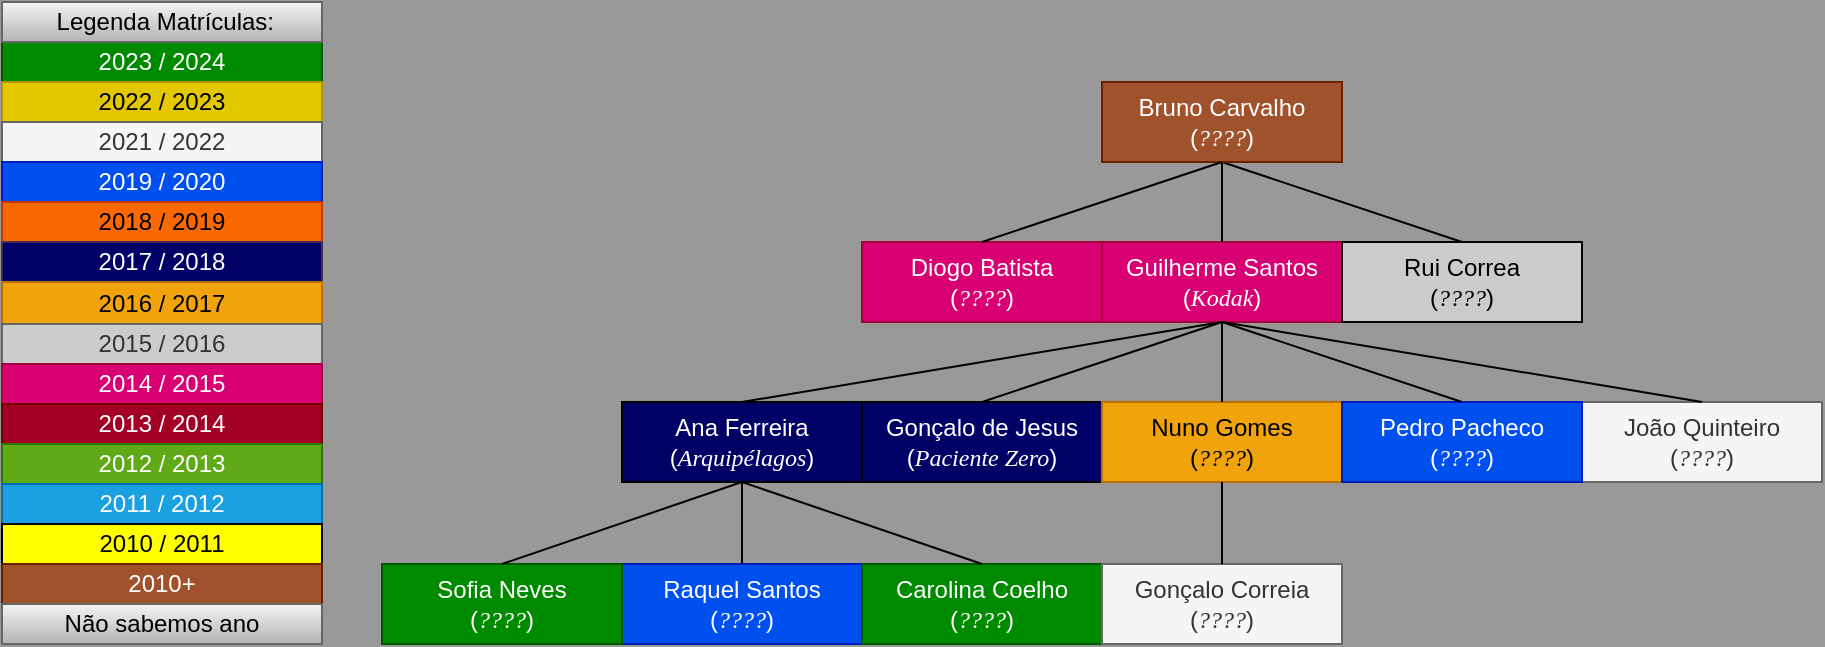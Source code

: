 <mxfile>
    <diagram id="67NUu4XReKvS5BXkfgcI" name="Página-1">
        <mxGraphModel dx="3130" dy="3100" grid="1" gridSize="10" guides="1" tooltips="1" connect="1" arrows="1" fold="1" page="1" pageScale="1" pageWidth="1169" pageHeight="827" background="#999999" math="0" shadow="0">
            <root>
                <mxCell id="0"/>
                <mxCell id="1" parent="0"/>
                <mxCell id="2" value="2023 / 2024" style="rounded=0;whiteSpace=wrap;html=1;fillColor=#008a00;fontColor=#ffffff;strokeColor=#005700;" parent="1" vertex="1">
                    <mxGeometry x="-2320" y="-2420" width="160" height="20" as="geometry"/>
                </mxCell>
                <mxCell id="3" value="2022 / 2023" style="rounded=0;whiteSpace=wrap;html=1;fillColor=#e3c800;fontColor=#000000;strokeColor=#B09500;" parent="1" vertex="1">
                    <mxGeometry x="-2320" y="-2400" width="160" height="20" as="geometry"/>
                </mxCell>
                <mxCell id="4" value="2021 / 2022" style="rounded=0;whiteSpace=wrap;html=1;fillColor=#f5f5f5;fontColor=#333333;strokeColor=#666666;" parent="1" vertex="1">
                    <mxGeometry x="-2320" y="-2380" width="160" height="20" as="geometry"/>
                </mxCell>
                <mxCell id="5" value="2019 / 2020" style="rounded=0;whiteSpace=wrap;html=1;fillColor=#0050ef;fontColor=#ffffff;strokeColor=#001DBC;" parent="1" vertex="1">
                    <mxGeometry x="-2320" y="-2360" width="160" height="20" as="geometry"/>
                </mxCell>
                <mxCell id="6" value="2018 / 2019" style="rounded=0;whiteSpace=wrap;html=1;fillColor=#fa6800;fontColor=#000000;strokeColor=#C73500;" parent="1" vertex="1">
                    <mxGeometry x="-2320" y="-2340" width="160" height="20" as="geometry"/>
                </mxCell>
                <mxCell id="7" value="&amp;nbsp;Legenda Matrículas:" style="rounded=0;whiteSpace=wrap;html=1;fillColor=#f5f5f5;gradientColor=#b3b3b3;strokeColor=#666666;" parent="1" vertex="1">
                    <mxGeometry x="-2320" y="-2440" width="160" height="20" as="geometry"/>
                </mxCell>
                <mxCell id="8" value="2017 / 2018" style="rounded=0;whiteSpace=wrap;html=1;fillColor=#000066;fontColor=#ffffff;strokeColor=#432D57;" parent="1" vertex="1">
                    <mxGeometry x="-2320" y="-2320" width="160" height="20" as="geometry"/>
                </mxCell>
                <mxCell id="9" value="2016 / 2017" style="rounded=0;whiteSpace=wrap;html=1;fillColor=#f0a30a;fontColor=#000000;strokeColor=#BD7000;" parent="1" vertex="1">
                    <mxGeometry x="-2320" y="-2300" width="160" height="21" as="geometry"/>
                </mxCell>
                <mxCell id="10" value="2015 / 2016" style="rounded=0;whiteSpace=wrap;html=1;fillColor=#CCCCCC;strokeColor=#666666;fontColor=#333333;" parent="1" vertex="1">
                    <mxGeometry x="-2320" y="-2279" width="160" height="20" as="geometry"/>
                </mxCell>
                <mxCell id="11" value="2014 / 2015" style="rounded=0;whiteSpace=wrap;html=1;fillColor=#d80073;fontColor=#ffffff;strokeColor=#A50040;" parent="1" vertex="1">
                    <mxGeometry x="-2320" y="-2259" width="160" height="20" as="geometry"/>
                </mxCell>
                <mxCell id="12" value="2013 / 2014" style="rounded=0;whiteSpace=wrap;html=1;fillColor=#a20025;fontColor=#ffffff;strokeColor=#6F0000;" parent="1" vertex="1">
                    <mxGeometry x="-2320" y="-2239" width="160" height="20" as="geometry"/>
                </mxCell>
                <mxCell id="13" value="2012&lt;span style=&quot;background-color: initial;&quot;&gt;&amp;nbsp;/ 2013&lt;/span&gt;" style="rounded=0;whiteSpace=wrap;html=1;fillColor=#60a917;fontColor=#ffffff;strokeColor=#2D7600;" parent="1" vertex="1">
                    <mxGeometry x="-2320" y="-2219" width="160" height="20" as="geometry"/>
                </mxCell>
                <mxCell id="14" value="2011&lt;span style=&quot;background-color: initial;&quot;&gt;&amp;nbsp;/ 2012&lt;/span&gt;" style="rounded=0;whiteSpace=wrap;html=1;fillColor=#1ba1e2;fontColor=#ffffff;strokeColor=#006EAF;" parent="1" vertex="1">
                    <mxGeometry x="-2320" y="-2199" width="160" height="20" as="geometry"/>
                </mxCell>
                <mxCell id="15" value="2010&lt;span style=&quot;background-color: initial;&quot;&gt;&amp;nbsp;/ 2011&lt;/span&gt;" style="rounded=0;whiteSpace=wrap;html=1;fillColor=#FFFF00;fontColor=#000000;" parent="1" vertex="1">
                    <mxGeometry x="-2320" y="-2179" width="160" height="20" as="geometry"/>
                </mxCell>
                <mxCell id="16" value="2010+" style="rounded=0;whiteSpace=wrap;html=1;fillColor=#a0522d;strokeColor=#6D1F00;fontColor=#ffffff;" parent="1" vertex="1">
                    <mxGeometry x="-2320" y="-2159" width="160" height="20" as="geometry"/>
                </mxCell>
                <mxCell id="17" value="Não sabemos ano" style="rounded=0;whiteSpace=wrap;html=1;fillColor=#f5f5f5;gradientColor=#b3b3b3;strokeColor=#666666;" parent="1" vertex="1">
                    <mxGeometry x="-2320" y="-2139" width="160" height="20" as="geometry"/>
                </mxCell>
                <mxCell id="18" value="&lt;div&gt;Guilherme Santos&lt;/div&gt;&lt;div&gt;&lt;span style=&quot;background-color: initial;&quot;&gt;(&lt;font face=&quot;Times New Roman&quot;&gt;&lt;i&gt;Kodak&lt;/i&gt;&lt;/font&gt;&lt;/span&gt;&lt;span style=&quot;background-color: initial;&quot;&gt;)&lt;/span&gt;&lt;/div&gt;" style="rounded=0;whiteSpace=wrap;html=1;fillColor=#d80073;fontColor=#ffffff;strokeColor=#A50040;" parent="1" vertex="1">
                    <mxGeometry x="-1770" y="-2320" width="120" height="40" as="geometry"/>
                </mxCell>
                <mxCell id="19" value="&lt;div&gt;&lt;span style=&quot;background-color: initial;&quot;&gt;Ana Ferreira&lt;/span&gt;&lt;/div&gt;&lt;div&gt;&lt;span style=&quot;background-color: initial;&quot;&gt;(&lt;font face=&quot;Times New Roman&quot;&gt;&lt;i&gt;Arquipélagos&lt;/i&gt;&lt;/font&gt;&lt;/span&gt;&lt;span style=&quot;background-color: initial;&quot;&gt;)&lt;/span&gt;&lt;/div&gt;" style="rounded=0;whiteSpace=wrap;html=1;fillColor=#000066;fontColor=#FFFFFF;" parent="1" vertex="1">
                    <mxGeometry x="-2010" y="-2240" width="120" height="40" as="geometry"/>
                </mxCell>
                <mxCell id="20" value="&lt;div&gt;&lt;span style=&quot;background-color: initial;&quot;&gt;Raquel Santos&lt;/span&gt;&lt;/div&gt;&lt;div&gt;&lt;span style=&quot;background-color: initial;&quot;&gt;(&lt;/span&gt;&lt;i style=&quot;background-color: initial;&quot;&gt;&lt;font face=&quot;Times New Roman&quot;&gt;????&lt;/font&gt;&lt;/i&gt;&lt;span style=&quot;background-color: initial;&quot;&gt;)&lt;/span&gt;&lt;/div&gt;" style="rounded=0;whiteSpace=wrap;html=1;fillColor=#0050ef;fontColor=#ffffff;strokeColor=#001DBC;" parent="1" vertex="1">
                    <mxGeometry x="-2010" y="-2159" width="120" height="40" as="geometry"/>
                </mxCell>
                <mxCell id="21" value="&lt;div&gt;&lt;span style=&quot;background-color: initial;&quot;&gt;Carolina Coelho&lt;/span&gt;&lt;/div&gt;&lt;div&gt;&lt;span style=&quot;background-color: initial;&quot;&gt;(&lt;/span&gt;&lt;i style=&quot;background-color: initial;&quot;&gt;&lt;font face=&quot;Times New Roman&quot;&gt;????&lt;/font&gt;&lt;/i&gt;&lt;span style=&quot;background-color: initial;&quot;&gt;)&lt;/span&gt;&lt;/div&gt;" style="rounded=0;whiteSpace=wrap;html=1;fillColor=#008a00;fontColor=#ffffff;strokeColor=#005700;" parent="1" vertex="1">
                    <mxGeometry x="-1890" y="-2159" width="120" height="40" as="geometry"/>
                </mxCell>
                <mxCell id="22" value="&lt;div&gt;&lt;span style=&quot;background-color: initial;&quot;&gt;Gonçalo de Jesus&lt;/span&gt;&lt;/div&gt;&lt;div&gt;&lt;span style=&quot;background-color: initial;&quot;&gt;(&lt;font face=&quot;Times New Roman&quot;&gt;&lt;i&gt;Paciente Zero&lt;/i&gt;&lt;/font&gt;&lt;/span&gt;&lt;span style=&quot;background-color: initial;&quot;&gt;)&lt;/span&gt;&lt;/div&gt;" style="rounded=0;whiteSpace=wrap;html=1;fillColor=#000066;fontColor=#FFFFFF;" parent="1" vertex="1">
                    <mxGeometry x="-1890" y="-2240" width="120" height="40" as="geometry"/>
                </mxCell>
                <mxCell id="23" value="&lt;div&gt;&lt;span style=&quot;background-color: initial;&quot;&gt;Nuno Gomes&lt;/span&gt;&lt;/div&gt;&lt;div&gt;&lt;span style=&quot;background-color: initial;&quot;&gt;(&lt;/span&gt;&lt;i style=&quot;background-color: initial;&quot;&gt;&lt;font face=&quot;Times New Roman&quot;&gt;????&lt;/font&gt;&lt;/i&gt;&lt;span style=&quot;background-color: initial;&quot;&gt;)&lt;/span&gt;&lt;/div&gt;" style="rounded=0;whiteSpace=wrap;html=1;fillColor=#f0a30a;fontColor=#000000;strokeColor=#BD7000;" parent="1" vertex="1">
                    <mxGeometry x="-1770" y="-2240" width="120" height="40" as="geometry"/>
                </mxCell>
                <mxCell id="24" value="&lt;div&gt;&lt;span style=&quot;background-color: initial;&quot;&gt;Rui Correa&lt;/span&gt;&lt;/div&gt;&lt;div&gt;&lt;span style=&quot;background-color: initial;&quot;&gt;(&lt;/span&gt;&lt;i style=&quot;background-color: initial;&quot;&gt;&lt;font face=&quot;Times New Roman&quot;&gt;????&lt;/font&gt;&lt;/i&gt;&lt;span style=&quot;background-color: initial;&quot;&gt;)&lt;/span&gt;&lt;/div&gt;" style="rounded=0;whiteSpace=wrap;html=1;fillColor=#CCCCCC;fontColor=#000000;" parent="1" vertex="1">
                    <mxGeometry x="-1650" y="-2320" width="120" height="40" as="geometry"/>
                </mxCell>
                <mxCell id="25" value="" style="endArrow=none;html=1;fontColor=#FFFFFF;exitX=0.5;exitY=0;exitDx=0;exitDy=0;entryX=0.5;entryY=1;entryDx=0;entryDy=0;" parent="1" source="20" target="19" edge="1">
                    <mxGeometry width="50" height="50" relative="1" as="geometry">
                        <mxPoint x="-1800" y="-2040" as="sourcePoint"/>
                        <mxPoint x="-1750" y="-2090" as="targetPoint"/>
                        <Array as="points">
                            <mxPoint x="-1950" y="-2180"/>
                        </Array>
                    </mxGeometry>
                </mxCell>
                <mxCell id="26" value="" style="endArrow=none;html=1;fontColor=#FFFFFF;exitX=0.5;exitY=0;exitDx=0;exitDy=0;entryX=0.5;entryY=1;entryDx=0;entryDy=0;" parent="1" source="21" target="19" edge="1">
                    <mxGeometry width="50" height="50" relative="1" as="geometry">
                        <mxPoint x="-1880" y="-2149" as="sourcePoint"/>
                        <mxPoint x="-1820" y="-2190" as="targetPoint"/>
                    </mxGeometry>
                </mxCell>
                <mxCell id="27" value="" style="endArrow=none;html=1;fontColor=#FFFFFF;exitX=0.5;exitY=0;exitDx=0;exitDy=0;entryX=0.5;entryY=1;entryDx=0;entryDy=0;" parent="1" source="19" target="18" edge="1">
                    <mxGeometry width="50" height="50" relative="1" as="geometry">
                        <mxPoint x="-1760" y="-2149" as="sourcePoint"/>
                        <mxPoint x="-1820" y="-2190" as="targetPoint"/>
                    </mxGeometry>
                </mxCell>
                <mxCell id="28" value="" style="endArrow=none;html=1;fontColor=#FFFFFF;exitX=0.5;exitY=0;exitDx=0;exitDy=0;entryX=0.5;entryY=1;entryDx=0;entryDy=0;" parent="1" source="23" target="18" edge="1">
                    <mxGeometry width="50" height="50" relative="1" as="geometry">
                        <mxPoint x="-1820" y="-2230" as="sourcePoint"/>
                        <mxPoint x="-1760" y="-2270" as="targetPoint"/>
                    </mxGeometry>
                </mxCell>
                <mxCell id="29" value="" style="endArrow=none;html=1;fontColor=#FFFFFF;exitX=0.5;exitY=0;exitDx=0;exitDy=0;entryX=0.5;entryY=1;entryDx=0;entryDy=0;" parent="1" source="24" target="39" edge="1">
                    <mxGeometry width="50" height="50" relative="1" as="geometry">
                        <mxPoint x="-1700" y="-2230" as="sourcePoint"/>
                        <mxPoint x="-1760" y="-2270" as="targetPoint"/>
                    </mxGeometry>
                </mxCell>
                <mxCell id="30" value="" style="endArrow=none;html=1;fontColor=#FFFFFF;exitX=0.5;exitY=1;exitDx=0;exitDy=0;entryX=0.5;entryY=0;entryDx=0;entryDy=0;" parent="1" source="18" target="22" edge="1">
                    <mxGeometry width="50" height="50" relative="1" as="geometry">
                        <mxPoint x="-1580" y="-2230" as="sourcePoint"/>
                        <mxPoint x="-1760" y="-2270" as="targetPoint"/>
                    </mxGeometry>
                </mxCell>
                <mxCell id="31" value="&lt;div&gt;Gonçalo Correia&lt;/div&gt;&lt;div&gt;&lt;span style=&quot;background-color: initial;&quot;&gt;(&lt;/span&gt;&lt;i style=&quot;background-color: initial;&quot;&gt;&lt;font face=&quot;Times New Roman&quot;&gt;????&lt;/font&gt;&lt;/i&gt;&lt;span style=&quot;background-color: initial;&quot;&gt;)&lt;/span&gt;&lt;/div&gt;" style="rounded=0;whiteSpace=wrap;html=1;fillColor=#f5f5f5;fontColor=#333333;strokeColor=#666666;" parent="1" vertex="1">
                    <mxGeometry x="-1770" y="-2159" width="120" height="40" as="geometry"/>
                </mxCell>
                <mxCell id="32" value="" style="endArrow=none;html=1;fontColor=#FFFFFF;exitX=0.5;exitY=0;exitDx=0;exitDy=0;entryX=0.5;entryY=1;entryDx=0;entryDy=0;" parent="1" source="31" target="23" edge="1">
                    <mxGeometry width="50" height="50" relative="1" as="geometry">
                        <mxPoint x="-1700" y="-2230" as="sourcePoint"/>
                        <mxPoint x="-1760" y="-2270" as="targetPoint"/>
                    </mxGeometry>
                </mxCell>
                <mxCell id="33" value="&lt;div&gt;&lt;span style=&quot;background-color: initial;&quot;&gt;João Quinteiro&lt;/span&gt;&lt;/div&gt;&lt;div&gt;&lt;span style=&quot;background-color: initial;&quot;&gt;(&lt;/span&gt;&lt;i style=&quot;background-color: initial;&quot;&gt;&lt;font face=&quot;Times New Roman&quot;&gt;????&lt;/font&gt;&lt;/i&gt;&lt;span style=&quot;background-color: initial;&quot;&gt;)&lt;/span&gt;&lt;/div&gt;" style="rounded=0;whiteSpace=wrap;html=1;fillColor=#f5f5f5;fontColor=#333333;strokeColor=#666666;" parent="1" vertex="1">
                    <mxGeometry x="-1530" y="-2240" width="120" height="40" as="geometry"/>
                </mxCell>
                <mxCell id="34" value="" style="endArrow=none;html=1;fontColor=#FFFFFF;exitX=0.5;exitY=0;exitDx=0;exitDy=0;entryX=0.5;entryY=1;entryDx=0;entryDy=0;" parent="1" source="33" target="18" edge="1">
                    <mxGeometry width="50" height="50" relative="1" as="geometry">
                        <mxPoint x="-1580" y="-2230" as="sourcePoint"/>
                        <mxPoint x="-1640" y="-2300" as="targetPoint"/>
                    </mxGeometry>
                </mxCell>
                <mxCell id="37" value="" style="endArrow=none;html=1;fontColor=#FFFFFF;exitX=0.5;exitY=1;exitDx=0;exitDy=0;entryX=0.5;entryY=0;entryDx=0;entryDy=0;" parent="1" source="39" target="18" edge="1">
                    <mxGeometry width="50" height="50" relative="1" as="geometry">
                        <mxPoint x="-1650" y="-2360" as="sourcePoint"/>
                        <mxPoint x="-1700" y="-2270" as="targetPoint"/>
                    </mxGeometry>
                </mxCell>
                <mxCell id="39" value="&lt;div&gt;&lt;span style=&quot;background-color: initial;&quot;&gt;Bruno Carvalho&lt;/span&gt;&lt;/div&gt;&lt;div&gt;&lt;span style=&quot;background-color: initial;&quot;&gt;(&lt;/span&gt;&lt;i style=&quot;background-color: initial;&quot;&gt;&lt;font face=&quot;Times New Roman&quot;&gt;????&lt;/font&gt;&lt;/i&gt;&lt;span style=&quot;background-color: initial;&quot;&gt;)&lt;/span&gt;&lt;/div&gt;" style="rounded=0;whiteSpace=wrap;html=1;fillColor=#a0522d;fontColor=#ffffff;strokeColor=#6D1F00;" parent="1" vertex="1">
                    <mxGeometry x="-1770" y="-2400" width="120" height="40" as="geometry"/>
                </mxCell>
                <mxCell id="41" value="&lt;div&gt;Diogo Batista&lt;/div&gt;&lt;div&gt;&lt;span style=&quot;background-color: initial;&quot;&gt;(&lt;/span&gt;&lt;i style=&quot;background-color: initial;&quot;&gt;&lt;font face=&quot;Times New Roman&quot;&gt;????&lt;/font&gt;&lt;/i&gt;&lt;span style=&quot;background-color: initial;&quot;&gt;)&lt;/span&gt;&lt;/div&gt;" style="rounded=0;whiteSpace=wrap;html=1;fillColor=#d80073;fontColor=#ffffff;strokeColor=#A50040;" parent="1" vertex="1">
                    <mxGeometry x="-1890" y="-2320" width="120" height="40" as="geometry"/>
                </mxCell>
                <mxCell id="42" value="" style="endArrow=none;html=1;fontColor=#FFFFFF;exitX=0.5;exitY=1;exitDx=0;exitDy=0;entryX=0.5;entryY=0;entryDx=0;entryDy=0;" parent="1" source="39" target="41" edge="1">
                    <mxGeometry width="50" height="50" relative="1" as="geometry">
                        <mxPoint x="-1700" y="-2350" as="sourcePoint"/>
                        <mxPoint x="-1700" y="-2310" as="targetPoint"/>
                    </mxGeometry>
                </mxCell>
                <mxCell id="44" value="&lt;div&gt;Pedro Pacheco&lt;/div&gt;&lt;div&gt;&lt;span style=&quot;background-color: initial;&quot;&gt;(&lt;/span&gt;&lt;i style=&quot;background-color: initial;&quot;&gt;&lt;font face=&quot;Times New Roman&quot;&gt;????&lt;/font&gt;&lt;/i&gt;&lt;span style=&quot;background-color: initial;&quot;&gt;)&lt;/span&gt;&lt;/div&gt;" style="rounded=0;whiteSpace=wrap;html=1;fillColor=#0050ef;fontColor=#ffffff;strokeColor=#001DBC;" parent="1" vertex="1">
                    <mxGeometry x="-1650" y="-2240" width="120" height="40" as="geometry"/>
                </mxCell>
                <mxCell id="45" value="" style="endArrow=none;html=1;fontColor=#FFFFFF;exitX=0.5;exitY=0;exitDx=0;exitDy=0;entryX=0.5;entryY=1;entryDx=0;entryDy=0;" parent="1" source="44" target="18" edge="1">
                    <mxGeometry width="50" height="50" relative="1" as="geometry">
                        <mxPoint x="-1460" y="-2230" as="sourcePoint"/>
                        <mxPoint x="-1700" y="-2270" as="targetPoint"/>
                    </mxGeometry>
                </mxCell>
                <mxCell id="46" value="&lt;div&gt;&lt;span style=&quot;background-color: initial;&quot;&gt;Sofia Neves&lt;/span&gt;&lt;/div&gt;&lt;div&gt;&lt;span style=&quot;background-color: initial;&quot;&gt;(&lt;/span&gt;&lt;i style=&quot;background-color: initial;&quot;&gt;&lt;font face=&quot;Times New Roman&quot;&gt;????&lt;/font&gt;&lt;/i&gt;&lt;span style=&quot;background-color: initial;&quot;&gt;)&lt;/span&gt;&lt;/div&gt;" style="rounded=0;whiteSpace=wrap;html=1;fillColor=#008a00;fontColor=#ffffff;strokeColor=#005700;" vertex="1" parent="1">
                    <mxGeometry x="-2130" y="-2159" width="120" height="40" as="geometry"/>
                </mxCell>
                <mxCell id="48" value="" style="endArrow=none;html=1;fontColor=#FFFFFF;exitX=0.5;exitY=1;exitDx=0;exitDy=0;entryX=0.5;entryY=0;entryDx=0;entryDy=0;" edge="1" parent="1" source="19" target="46">
                    <mxGeometry width="50" height="50" relative="1" as="geometry">
                        <mxPoint x="-1820" y="-2149" as="sourcePoint"/>
                        <mxPoint x="-1940" y="-2190" as="targetPoint"/>
                    </mxGeometry>
                </mxCell>
            </root>
        </mxGraphModel>
    </diagram>
</mxfile>